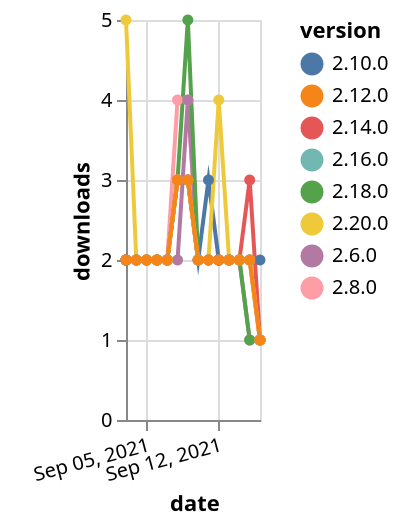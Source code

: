 {"$schema": "https://vega.github.io/schema/vega-lite/v5.json", "description": "A simple bar chart with embedded data.", "data": {"values": [{"date": "2021-09-03", "total": 1011, "delta": 2, "version": "2.16.0"}, {"date": "2021-09-04", "total": 1013, "delta": 2, "version": "2.16.0"}, {"date": "2021-09-05", "total": 1015, "delta": 2, "version": "2.16.0"}, {"date": "2021-09-06", "total": 1017, "delta": 2, "version": "2.16.0"}, {"date": "2021-09-07", "total": 1019, "delta": 2, "version": "2.16.0"}, {"date": "2021-09-08", "total": 1022, "delta": 3, "version": "2.16.0"}, {"date": "2021-09-09", "total": 1025, "delta": 3, "version": "2.16.0"}, {"date": "2021-09-10", "total": 1027, "delta": 2, "version": "2.16.0"}, {"date": "2021-09-11", "total": 1029, "delta": 2, "version": "2.16.0"}, {"date": "2021-09-12", "total": 1031, "delta": 2, "version": "2.16.0"}, {"date": "2021-09-13", "total": 1033, "delta": 2, "version": "2.16.0"}, {"date": "2021-09-14", "total": 1035, "delta": 2, "version": "2.16.0"}, {"date": "2021-09-15", "total": 1037, "delta": 2, "version": "2.16.0"}, {"date": "2021-09-16", "total": 1038, "delta": 1, "version": "2.16.0"}, {"date": "2021-09-03", "total": 2519, "delta": 2, "version": "2.8.0"}, {"date": "2021-09-04", "total": 2521, "delta": 2, "version": "2.8.0"}, {"date": "2021-09-05", "total": 2523, "delta": 2, "version": "2.8.0"}, {"date": "2021-09-06", "total": 2525, "delta": 2, "version": "2.8.0"}, {"date": "2021-09-07", "total": 2527, "delta": 2, "version": "2.8.0"}, {"date": "2021-09-08", "total": 2531, "delta": 4, "version": "2.8.0"}, {"date": "2021-09-09", "total": 2535, "delta": 4, "version": "2.8.0"}, {"date": "2021-09-10", "total": 2537, "delta": 2, "version": "2.8.0"}, {"date": "2021-09-11", "total": 2539, "delta": 2, "version": "2.8.0"}, {"date": "2021-09-12", "total": 2541, "delta": 2, "version": "2.8.0"}, {"date": "2021-09-13", "total": 2543, "delta": 2, "version": "2.8.0"}, {"date": "2021-09-14", "total": 2545, "delta": 2, "version": "2.8.0"}, {"date": "2021-09-15", "total": 2547, "delta": 2, "version": "2.8.0"}, {"date": "2021-09-16", "total": 2548, "delta": 1, "version": "2.8.0"}, {"date": "2021-09-03", "total": 2338, "delta": 2, "version": "2.6.0"}, {"date": "2021-09-04", "total": 2340, "delta": 2, "version": "2.6.0"}, {"date": "2021-09-05", "total": 2342, "delta": 2, "version": "2.6.0"}, {"date": "2021-09-06", "total": 2344, "delta": 2, "version": "2.6.0"}, {"date": "2021-09-07", "total": 2346, "delta": 2, "version": "2.6.0"}, {"date": "2021-09-08", "total": 2348, "delta": 2, "version": "2.6.0"}, {"date": "2021-09-09", "total": 2352, "delta": 4, "version": "2.6.0"}, {"date": "2021-09-10", "total": 2354, "delta": 2, "version": "2.6.0"}, {"date": "2021-09-11", "total": 2356, "delta": 2, "version": "2.6.0"}, {"date": "2021-09-12", "total": 2358, "delta": 2, "version": "2.6.0"}, {"date": "2021-09-13", "total": 2360, "delta": 2, "version": "2.6.0"}, {"date": "2021-09-14", "total": 2362, "delta": 2, "version": "2.6.0"}, {"date": "2021-09-15", "total": 2363, "delta": 1, "version": "2.6.0"}, {"date": "2021-09-16", "total": 2364, "delta": 1, "version": "2.6.0"}, {"date": "2021-09-03", "total": 2093, "delta": 2, "version": "2.10.0"}, {"date": "2021-09-04", "total": 2095, "delta": 2, "version": "2.10.0"}, {"date": "2021-09-05", "total": 2097, "delta": 2, "version": "2.10.0"}, {"date": "2021-09-06", "total": 2099, "delta": 2, "version": "2.10.0"}, {"date": "2021-09-07", "total": 2101, "delta": 2, "version": "2.10.0"}, {"date": "2021-09-08", "total": 2104, "delta": 3, "version": "2.10.0"}, {"date": "2021-09-09", "total": 2107, "delta": 3, "version": "2.10.0"}, {"date": "2021-09-10", "total": 2109, "delta": 2, "version": "2.10.0"}, {"date": "2021-09-11", "total": 2112, "delta": 3, "version": "2.10.0"}, {"date": "2021-09-12", "total": 2114, "delta": 2, "version": "2.10.0"}, {"date": "2021-09-13", "total": 2116, "delta": 2, "version": "2.10.0"}, {"date": "2021-09-14", "total": 2118, "delta": 2, "version": "2.10.0"}, {"date": "2021-09-15", "total": 2120, "delta": 2, "version": "2.10.0"}, {"date": "2021-09-16", "total": 2122, "delta": 2, "version": "2.10.0"}, {"date": "2021-09-03", "total": 716, "delta": 2, "version": "2.18.0"}, {"date": "2021-09-04", "total": 718, "delta": 2, "version": "2.18.0"}, {"date": "2021-09-05", "total": 720, "delta": 2, "version": "2.18.0"}, {"date": "2021-09-06", "total": 722, "delta": 2, "version": "2.18.0"}, {"date": "2021-09-07", "total": 724, "delta": 2, "version": "2.18.0"}, {"date": "2021-09-08", "total": 727, "delta": 3, "version": "2.18.0"}, {"date": "2021-09-09", "total": 732, "delta": 5, "version": "2.18.0"}, {"date": "2021-09-10", "total": 734, "delta": 2, "version": "2.18.0"}, {"date": "2021-09-11", "total": 736, "delta": 2, "version": "2.18.0"}, {"date": "2021-09-12", "total": 738, "delta": 2, "version": "2.18.0"}, {"date": "2021-09-13", "total": 740, "delta": 2, "version": "2.18.0"}, {"date": "2021-09-14", "total": 742, "delta": 2, "version": "2.18.0"}, {"date": "2021-09-15", "total": 743, "delta": 1, "version": "2.18.0"}, {"date": "2021-09-16", "total": 744, "delta": 1, "version": "2.18.0"}, {"date": "2021-09-03", "total": 1539, "delta": 2, "version": "2.14.0"}, {"date": "2021-09-04", "total": 1541, "delta": 2, "version": "2.14.0"}, {"date": "2021-09-05", "total": 1543, "delta": 2, "version": "2.14.0"}, {"date": "2021-09-06", "total": 1545, "delta": 2, "version": "2.14.0"}, {"date": "2021-09-07", "total": 1547, "delta": 2, "version": "2.14.0"}, {"date": "2021-09-08", "total": 1550, "delta": 3, "version": "2.14.0"}, {"date": "2021-09-09", "total": 1553, "delta": 3, "version": "2.14.0"}, {"date": "2021-09-10", "total": 1555, "delta": 2, "version": "2.14.0"}, {"date": "2021-09-11", "total": 1557, "delta": 2, "version": "2.14.0"}, {"date": "2021-09-12", "total": 1559, "delta": 2, "version": "2.14.0"}, {"date": "2021-09-13", "total": 1561, "delta": 2, "version": "2.14.0"}, {"date": "2021-09-14", "total": 1563, "delta": 2, "version": "2.14.0"}, {"date": "2021-09-15", "total": 1566, "delta": 3, "version": "2.14.0"}, {"date": "2021-09-16", "total": 1567, "delta": 1, "version": "2.14.0"}, {"date": "2021-09-03", "total": 225, "delta": 5, "version": "2.20.0"}, {"date": "2021-09-04", "total": 227, "delta": 2, "version": "2.20.0"}, {"date": "2021-09-05", "total": 229, "delta": 2, "version": "2.20.0"}, {"date": "2021-09-06", "total": 231, "delta": 2, "version": "2.20.0"}, {"date": "2021-09-07", "total": 233, "delta": 2, "version": "2.20.0"}, {"date": "2021-09-08", "total": 236, "delta": 3, "version": "2.20.0"}, {"date": "2021-09-09", "total": 239, "delta": 3, "version": "2.20.0"}, {"date": "2021-09-10", "total": 241, "delta": 2, "version": "2.20.0"}, {"date": "2021-09-11", "total": 243, "delta": 2, "version": "2.20.0"}, {"date": "2021-09-12", "total": 247, "delta": 4, "version": "2.20.0"}, {"date": "2021-09-13", "total": 249, "delta": 2, "version": "2.20.0"}, {"date": "2021-09-14", "total": 251, "delta": 2, "version": "2.20.0"}, {"date": "2021-09-15", "total": 253, "delta": 2, "version": "2.20.0"}, {"date": "2021-09-16", "total": 254, "delta": 1, "version": "2.20.0"}, {"date": "2021-09-03", "total": 1657, "delta": 2, "version": "2.12.0"}, {"date": "2021-09-04", "total": 1659, "delta": 2, "version": "2.12.0"}, {"date": "2021-09-05", "total": 1661, "delta": 2, "version": "2.12.0"}, {"date": "2021-09-06", "total": 1663, "delta": 2, "version": "2.12.0"}, {"date": "2021-09-07", "total": 1665, "delta": 2, "version": "2.12.0"}, {"date": "2021-09-08", "total": 1668, "delta": 3, "version": "2.12.0"}, {"date": "2021-09-09", "total": 1671, "delta": 3, "version": "2.12.0"}, {"date": "2021-09-10", "total": 1673, "delta": 2, "version": "2.12.0"}, {"date": "2021-09-11", "total": 1675, "delta": 2, "version": "2.12.0"}, {"date": "2021-09-12", "total": 1677, "delta": 2, "version": "2.12.0"}, {"date": "2021-09-13", "total": 1679, "delta": 2, "version": "2.12.0"}, {"date": "2021-09-14", "total": 1681, "delta": 2, "version": "2.12.0"}, {"date": "2021-09-15", "total": 1683, "delta": 2, "version": "2.12.0"}, {"date": "2021-09-16", "total": 1684, "delta": 1, "version": "2.12.0"}]}, "width": "container", "mark": {"type": "line", "point": {"filled": true}}, "encoding": {"x": {"field": "date", "type": "temporal", "timeUnit": "yearmonthdate", "title": "date", "axis": {"labelAngle": -15}}, "y": {"field": "delta", "type": "quantitative", "title": "downloads"}, "color": {"field": "version", "type": "nominal"}, "tooltip": {"field": "delta"}}}